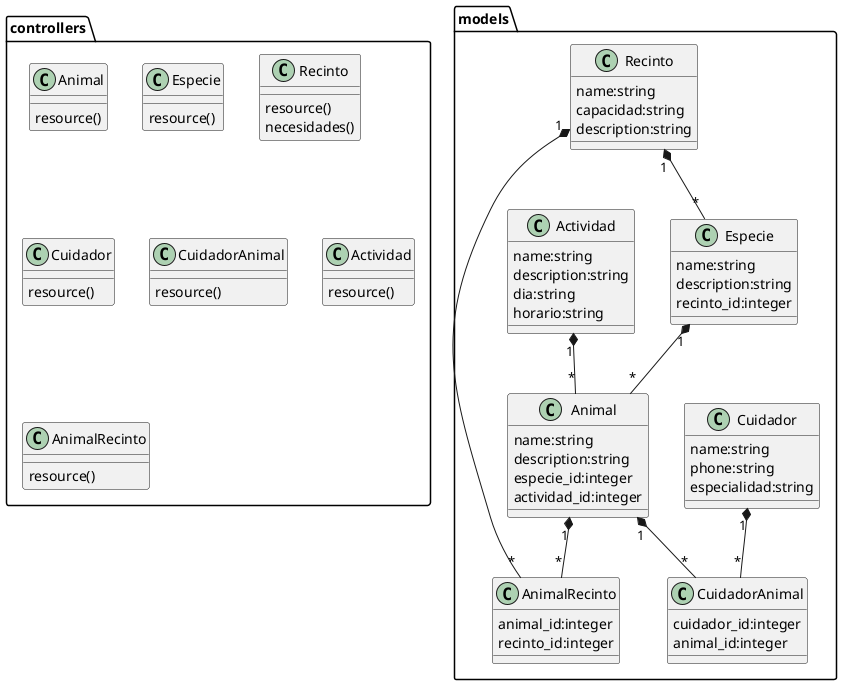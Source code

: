 @startuml
class models.Animal{
    name:string
    description:string
    especie_id:integer
    actividad_id:integer
}
class models.Especie{
    name:string
    description:string
    recinto_id:integer
}
class models.Recinto{
    name:string
    capacidad:string
    description:string
}
class models.Cuidador{
    name:string
    phone:string
    especialidad:string
}
class models.CuidadorAnimal{
    cuidador_id:integer
    animal_id:integer
}
class models.Actividad{
    name:string
    description:string
    dia:string
    horario:string
}
class models.AnimalRecinto{
    animal_id:integer
    recinto_id:integer
}
class controllers.Animal{
    resource()
}
class controllers.Especie{
    resource()
}
class controllers.Recinto{
    resource()
    necesidades()
}
class controllers.Cuidador{
    resource()
}
class controllers.CuidadorAnimal{
    resource()
}
class controllers.Actividad{
    resource()
}
class controllers.AnimalRecinto{
    resource()
}

models.Especie "1"*-- "*" models.Animal
models.Cuidador "1"*-- "*" models.CuidadorAnimal
models.Animal "1"*-- "*" models.CuidadorAnimal
models.Actividad "1"*-- "*" models.Animal
models.Animal "1"*-- "*" models.AnimalRecinto
models.Recinto "1"*-- "*" models.AnimalRecinto
models.Recinto "1"*-- "*" models.Especie

@enduml
